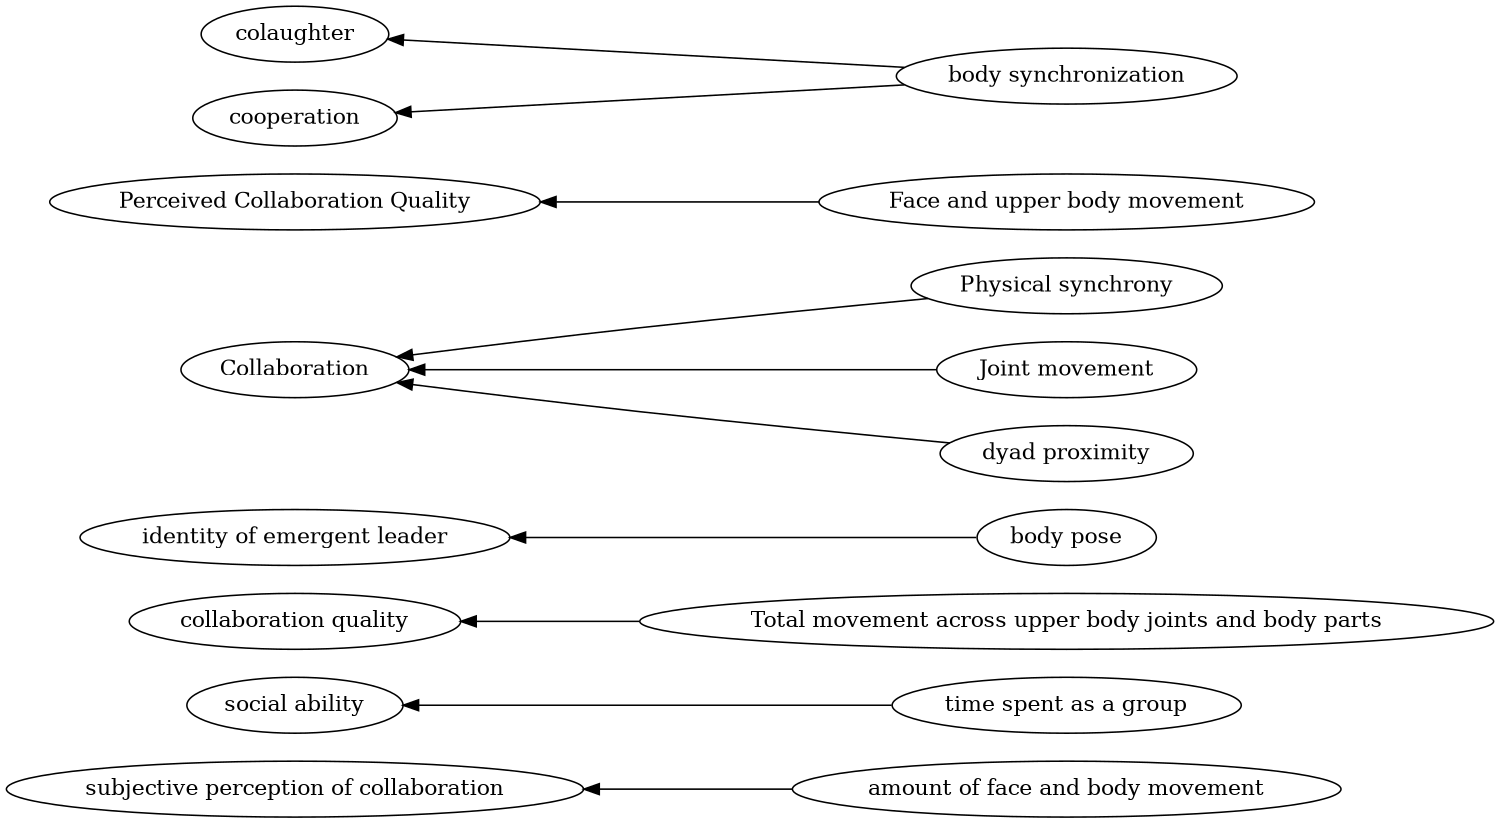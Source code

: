 digraph Test {
	rankdir=RL
	size="10,10"
	overlap=false
	splines=true
	{rank=same; "amount of face and body movement" "time spent as a group" "Total movement across upper body joints and body parts" "body pose" "Physical synchrony" "Joint movement" "Face and upper body movement" "dyad proximity" "body synchronization";}
	{rank=same; "Collaboration" "colaughter" "identity of emergent leader" "collaboration quality" "subjective perception of collaboration" "Perceived Collaboration Quality" "cooperation" "social ability";}
	"Face and upper body movement" [href="https://scholar.google.com/scholar?hl=en&q=Modeling%20Team-level%20Multimodal%20Dynamics%20during%20Multiparty%20Collaboration" target=_blank]
	"Face and upper body movement" -> "Perceived Collaboration Quality"
	"body pose" [href="https://scholar.google.com/scholar?hl=en&q=Real-time%20mutual%20gaze%20perception" target=_blank]
	"body pose" -> "identity of emergent leader"
	"amount of face and body movement" [href="https://scholar.google.com/scholar?hl=en&q=Focused%20or%20Stuck%20Together:%20Multimodal%20Patterns%20Reveal%20Triads’%20Performance%20in%20Collaborative%20Problem%20Solving" target=_blank]
	"amount of face and body movement" -> "subjective perception of collaboration"
	"time spent as a group" [href="https://scholar.google.com/scholar?hl=en&q=Using%20Motion%20Sensors%20to%20Understand%20Collaborative%20Interactions%20in%20Digital%20Fabrication%20Labs" target=_blank]
	"time spent as a group" -> "social ability"
	"body synchronization" [href="https://scholar.google.com/scholar?hl=en&q=Body%20synchrony%20in%20triadic%20interaction" target=_blank]
	"body synchronization" -> cooperation
	"body synchronization" [href="https://scholar.google.com/scholar?hl=en&q=Body%20synchrony%20in%20triadic%20interaction" target=_blank]
	"body synchronization" -> colaughter
	"Physical synchrony" [href="https://scholar.google.com/scholar?hl=en&q=Predicting%20the%20Quality%20of%20Collaborative%20Problem%20Solving%20Through%20Linguistic%20Analysis%20of%20Discourse" target=_blank]
	"Physical synchrony" -> Collaboration
	"Total movement across upper body joints and body parts" [href="https://scholar.google.com/scholar?hl=en&q=Toward%20Using%20Multi-Modal%20Learning%20Analytics%20to%20Support%20and%20Measure%20Collaboration%20in%20Co-Located%20Dyads" target=_blank]
	"Total movement across upper body joints and body parts" -> "collaboration quality"
	"Joint movement" [href="https://scholar.google.com/scholar?hl=en&q=Exploring%20Collaboration%20Using%20Motion%20Sensors%20and%20Multi-Modal%20Learning%20Analytics" target=_blank]
	"Joint movement" -> Collaboration
	"dyad proximity" [href="https://scholar.google.com/scholar?hl=en&q=Exploring%20Collaboration%20Using%20Motion%20Sensors%20and%20Multi-Modal%20Learning%20Analytics" target=_blank]
	"dyad proximity" -> Collaboration
}
